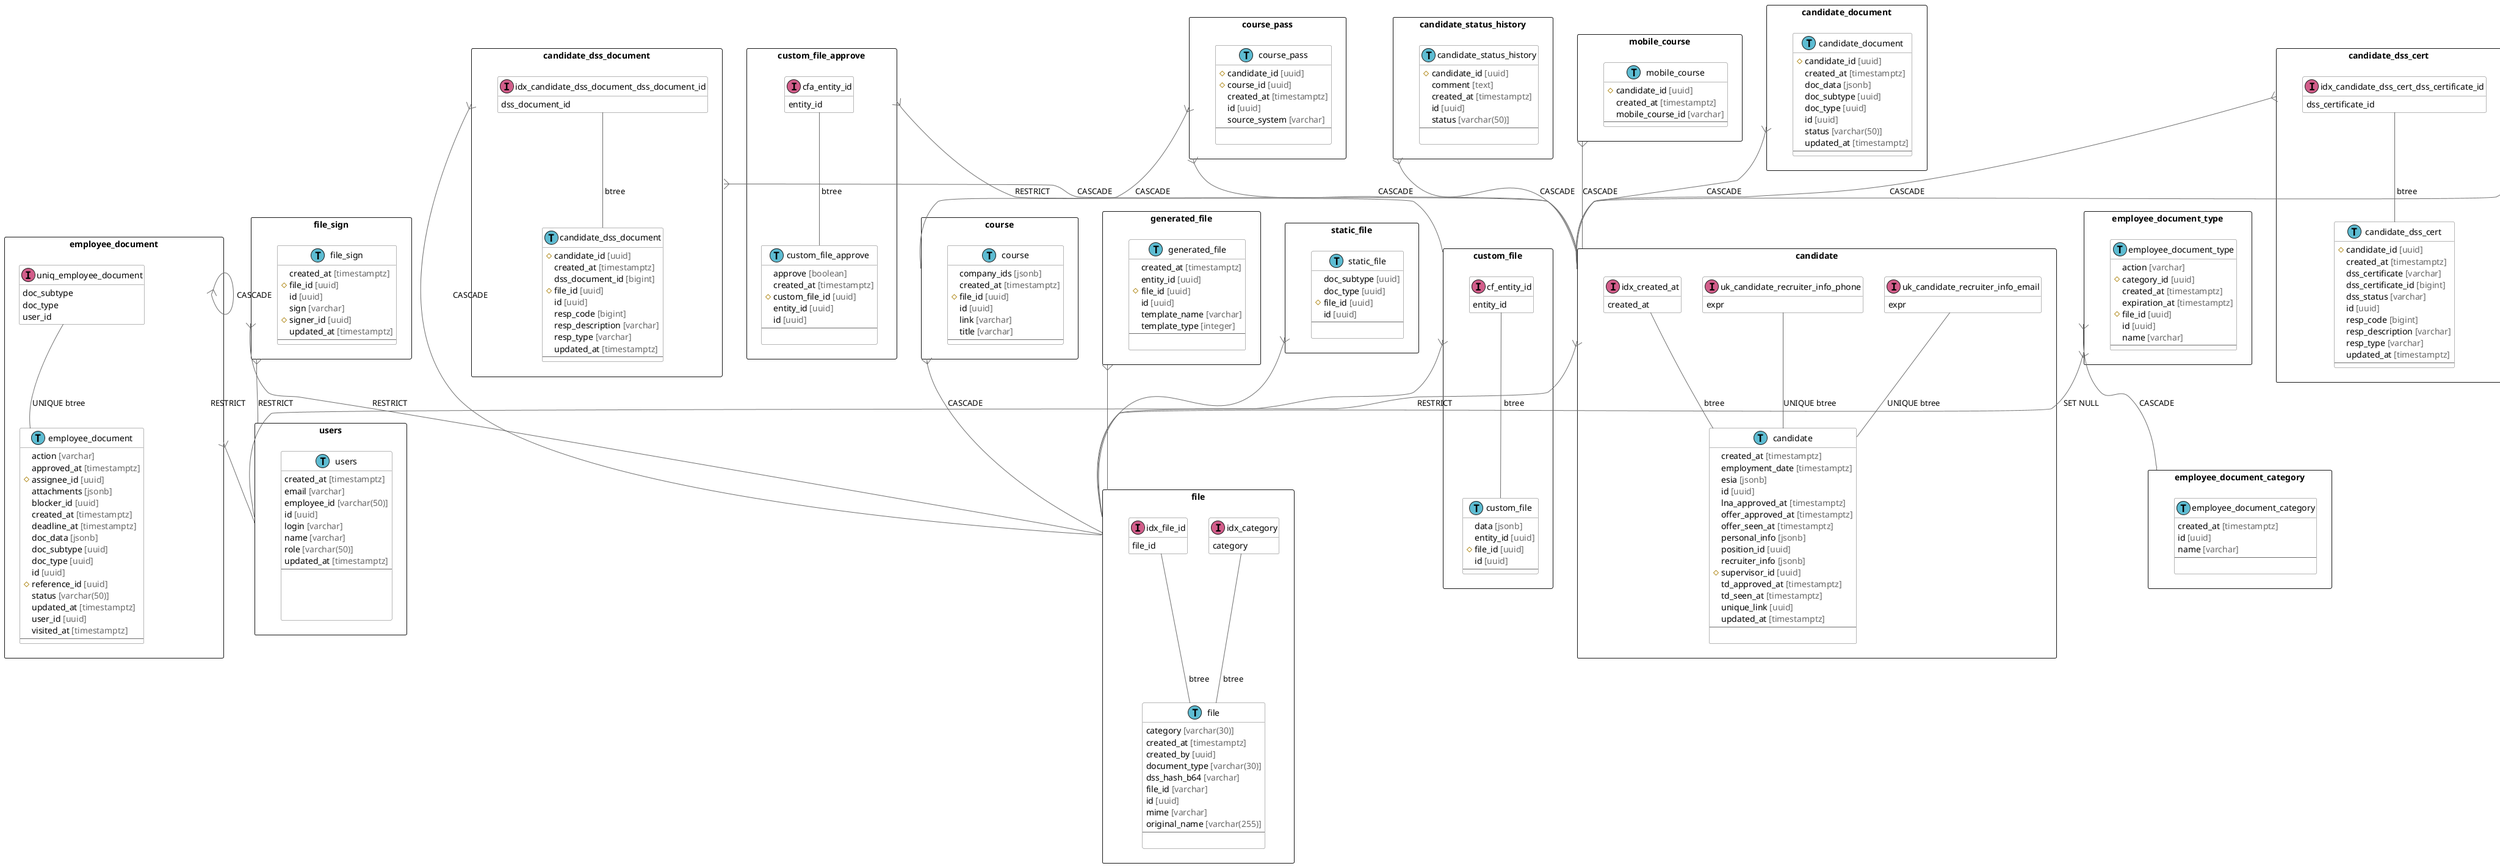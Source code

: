 @startuml
hide methods
hide stereotypes

skinparam class {
	BackgroundColor White
	BorderColor #6E6E6E
	ArrowColor #6E6E6E
}

' tables
rectangle "candidate" {
	entity candidate as "candidate" << (T,#5DBCD2) >> {
		created_at <font color="#666666">[timestamptz]</font>
		employment_date <font color="#666666">[timestamptz]</font>
		esia <font color="#666666">[jsonb]</font>
		id <font color="#666666">[uuid]</font>
		lna_approved_at <font color="#666666">[timestamptz]</font>
		offer_approved_at <font color="#666666">[timestamptz]</font>
		offer_seen_at <font color="#666666">[timestamptz]</font>
		personal_info <font color="#666666">[jsonb]</font>
		position_id <font color="#666666">[uuid]</font>
		recruiter_info <font color="#666666">[jsonb]</font>
		# supervisor_id <font color="#666666">[uuid]</font>
		td_approved_at <font color="#666666">[timestamptz]</font>
		td_seen_at <font color="#666666">[timestamptz]</font>
		unique_link <font color="#666666">[uuid]</font>
		updated_at <font color="#666666">[timestamptz]</font>
	--
	
	}
	entity idx_created_at as "idx_created_at" << (I,#D25D8A) >> {
		created_at
	}
	"idx_created_at" -- "candidate" : " btree "
	entity uk_candidate_recruiter_info_email as "uk_candidate_recruiter_info_email" << (I,#D25D8A) >> {
		expr
	}
	"uk_candidate_recruiter_info_email" -- "candidate" : "UNIQUE btree "
	entity uk_candidate_recruiter_info_phone as "uk_candidate_recruiter_info_phone" << (I,#D25D8A) >> {
		expr
	}
	"uk_candidate_recruiter_info_phone" -- "candidate" : "UNIQUE btree "
}
rectangle "candidate_document" {
	entity candidate_document as "candidate_document" << (T,#5DBCD2) >> {
		# candidate_id <font color="#666666">[uuid]</font>
		created_at <font color="#666666">[timestamptz]</font>
		doc_data <font color="#666666">[jsonb]</font>
		doc_subtype <font color="#666666">[uuid]</font>
		doc_type <font color="#666666">[uuid]</font>
		id <font color="#666666">[uuid]</font>
		status <font color="#666666">[varchar(50)]</font>
		updated_at <font color="#666666">[timestamptz]</font>
	--
	}
}
rectangle "candidate_dss_cert" {
	entity candidate_dss_cert as "candidate_dss_cert" << (T,#5DBCD2) >> {
		# candidate_id <font color="#666666">[uuid]</font>
		created_at <font color="#666666">[timestamptz]</font>
		dss_certificate <font color="#666666">[varchar]</font>
		dss_certificate_id <font color="#666666">[bigint]</font>
		dss_status <font color="#666666">[varchar]</font>
		id <font color="#666666">[uuid]</font>
		resp_code <font color="#666666">[bigint]</font>
		resp_description <font color="#666666">[varchar]</font>
		resp_type <font color="#666666">[varchar]</font>
		updated_at <font color="#666666">[timestamptz]</font>
	--
	}
	entity idx_candidate_dss_cert_dss_certificate_id as "idx_candidate_dss_cert_dss_certificate_id" << (I,#D25D8A) >> {
		dss_certificate_id
	}
	"idx_candidate_dss_cert_dss_certificate_id" -- "candidate_dss_cert" : " btree "
}
rectangle "candidate_dss_document" {
	entity candidate_dss_document as "candidate_dss_document" << (T,#5DBCD2) >> {
		# candidate_id <font color="#666666">[uuid]</font>
		created_at <font color="#666666">[timestamptz]</font>
		dss_document_id <font color="#666666">[bigint]</font>
		# file_id <font color="#666666">[uuid]</font>
		id <font color="#666666">[uuid]</font>
		resp_code <font color="#666666">[bigint]</font>
		resp_description <font color="#666666">[varchar]</font>
		resp_type <font color="#666666">[varchar]</font>
		updated_at <font color="#666666">[timestamptz]</font>
	--
	}
	entity idx_candidate_dss_document_dss_document_id as "idx_candidate_dss_document_dss_document_id" << (I,#D25D8A) >> {
		dss_document_id
	}
	"idx_candidate_dss_document_dss_document_id" -- "candidate_dss_document" : " btree "
}
rectangle "candidate_dss_sign" {
	entity candidate_dss_sign as "candidate_dss_sign" << (T,#5DBCD2) >> {
		created_at <font color="#666666">[timestamptz]</font>
		dss_document_id <font color="#666666">[bigint]</font>
		dss_document_sign_status <font color="#666666">[varchar]</font>
		dss_sign_status <font color="#666666">[varchar]</font>
		dss_signature <font color="#666666">[varchar]</font>
		dss_signature_id <font color="#666666">[bigint]</font>
		id <font color="#666666">[uuid]</font>
		resp_code <font color="#666666">[bigint]</font>
		resp_description <font color="#666666">[varchar]</font>
		resp_type <font color="#666666">[varchar]</font>
		updated_at <font color="#666666">[timestamptz]</font>
	--
	}
	entity idx_candidate_dss_sign_dss_document_id as "idx_candidate_dss_sign_dss_document_id" << (I,#D25D8A) >> {
		dss_document_id
	}
	"idx_candidate_dss_sign_dss_document_id" -- "candidate_dss_sign" : " btree "
	entity idx_candidate_dss_sign_dss_signature_id as "idx_candidate_dss_sign_dss_signature_id" << (I,#D25D8A) >> {
		dss_signature_id
	}
	"idx_candidate_dss_sign_dss_signature_id" -- "candidate_dss_sign" : " btree "
}
rectangle "candidate_dss_user" {
	entity candidate_dss_user as "candidate_dss_user" << (T,#5DBCD2) >> {
		# candidate_id <font color="#666666">[uuid]</font>
		created_at <font color="#666666">[timestamptz]</font>
		dss_password <font color="#666666">[varchar]</font>
		dss_user_id <font color="#666666">[bigint]</font>
		id <font color="#666666">[uuid]</font>
		resp_code <font color="#666666">[bigint]</font>
		resp_description <font color="#666666">[varchar]</font>
		resp_type <font color="#666666">[varchar]</font>
		updated_at <font color="#666666">[timestamptz]</font>
	--
	}
	entity idx_candidate_dss_user_dss_user_id as "idx_candidate_dss_user_dss_user_id" << (I,#D25D8A) >> {
		dss_user_id
	}
	"idx_candidate_dss_user_dss_user_id" -- "candidate_dss_user" : " btree "
}
rectangle "candidate_status_history" {
	entity candidate_status_history as "candidate_status_history" << (T,#5DBCD2) >> {
		# candidate_id <font color="#666666">[uuid]</font>
		comment <font color="#666666">[text]</font>
		created_at <font color="#666666">[timestamptz]</font>
		id <font color="#666666">[uuid]</font>
		status <font color="#666666">[varchar(50)]</font>
	--
	
	}
}
rectangle "cities_mts" {
	entity cities_mts as "cities_mts" << (T,#5DBCD2) >> {
		id <font color="#666666">[uuid]</font>
		name <font color="#666666">[varchar]</font>
	--
	
	}
}
rectangle "course" {
	entity course as "course" << (T,#5DBCD2) >> {
		company_ids <font color="#666666">[jsonb]</font>
		created_at <font color="#666666">[timestamptz]</font>
		# file_id <font color="#666666">[uuid]</font>
		id <font color="#666666">[uuid]</font>
		link <font color="#666666">[varchar]</font>
		title <font color="#666666">[varchar]</font>
	--
	}
}
rectangle "course_pass" {
	entity course_pass as "course_pass" << (T,#5DBCD2) >> {
		# candidate_id <font color="#666666">[uuid]</font>
		# course_id <font color="#666666">[uuid]</font>
		created_at <font color="#666666">[timestamptz]</font>
		id <font color="#666666">[uuid]</font>
		source_system <font color="#666666">[varchar]</font>
	--
	
	}
}
rectangle "custom_file" {
	entity custom_file as "custom_file" << (T,#5DBCD2) >> {
		data <font color="#666666">[jsonb]</font>
		entity_id <font color="#666666">[uuid]</font>
		# file_id <font color="#666666">[uuid]</font>
		id <font color="#666666">[uuid]</font>
	--
	}
	entity cf_entity_id as "cf_entity_id" << (I,#D25D8A) >> {
		entity_id
	}
	"cf_entity_id" -- "custom_file" : " btree "
}
rectangle "custom_file_approve" {
	entity custom_file_approve as "custom_file_approve" << (T,#5DBCD2) >> {
		approve <font color="#666666">[boolean]</font>
		created_at <font color="#666666">[timestamptz]</font>
		# custom_file_id <font color="#666666">[uuid]</font>
		entity_id <font color="#666666">[uuid]</font>
		id <font color="#666666">[uuid]</font>
	--
	
	}
	entity cfa_entity_id as "cfa_entity_id" << (I,#D25D8A) >> {
		entity_id
	}
	"cfa_entity_id" -- "custom_file_approve" : " btree "
}
rectangle "dictionaries" {
	entity dictionaries as "dictionaries" << (T,#5DBCD2) >> {
		data <font color="#666666">[jsonb]</font>
		dictionary_name <font color="#666666">[varchar(50)]</font>
		id <font color="#666666">[uuid]</font>
		parent_id <font color="#666666">[uuid]</font>
		value <font color="#666666">[varchar(50)]</font>
	--
	
	}
}
rectangle "document_template" {
	entity document_template as "document_template" << (T,#5DBCD2) >> {
		doc_subtype <font color="#666666">[uuid]</font>
		doc_type <font color="#666666">[uuid]</font>
		status <font color="#666666">[varchar]</font>
		# template_name <font color="#666666">[varchar]</font>
		# template_type <font color="#666666">[integer]</font>
	--
	}
}
rectangle "employee_document" {
	entity employee_document as "employee_document" << (T,#5DBCD2) >> {
		action <font color="#666666">[varchar]</font>
		approved_at <font color="#666666">[timestamptz]</font>
		# assignee_id <font color="#666666">[uuid]</font>
		attachments <font color="#666666">[jsonb]</font>
		blocker_id <font color="#666666">[uuid]</font>
		created_at <font color="#666666">[timestamptz]</font>
		deadline_at <font color="#666666">[timestamptz]</font>
		doc_data <font color="#666666">[jsonb]</font>
		doc_subtype <font color="#666666">[uuid]</font>
		doc_type <font color="#666666">[uuid]</font>
		id <font color="#666666">[uuid]</font>
		# reference_id <font color="#666666">[uuid]</font>
		status <font color="#666666">[varchar(50)]</font>
		updated_at <font color="#666666">[timestamptz]</font>
		user_id <font color="#666666">[uuid]</font>
		visited_at <font color="#666666">[timestamptz]</font>
	--
	}
	entity uniq_employee_document as "uniq_employee_document" << (I,#D25D8A) >> {
		doc_subtype
		doc_type
		user_id
	}
	"uniq_employee_document" -- "employee_document" : "UNIQUE btree "
}
rectangle "employee_document_category" {
	entity employee_document_category as "employee_document_category" << (T,#5DBCD2) >> {
		created_at <font color="#666666">[timestamptz]</font>
		id <font color="#666666">[uuid]</font>
		name <font color="#666666">[varchar]</font>
	--
	
	}
}
rectangle "employee_document_type" {
	entity employee_document_type as "employee_document_type" << (T,#5DBCD2) >> {
		action <font color="#666666">[varchar]</font>
		# category_id <font color="#666666">[uuid]</font>
		created_at <font color="#666666">[timestamptz]</font>
		expiration_at <font color="#666666">[timestamptz]</font>
		# file_id <font color="#666666">[uuid]</font>
		id <font color="#666666">[uuid]</font>
		name <font color="#666666">[varchar]</font>
	--
	}
}
rectangle "file" {
	entity file as "file" << (T,#5DBCD2) >> {
		category <font color="#666666">[varchar(30)]</font>
		created_at <font color="#666666">[timestamptz]</font>
		created_by <font color="#666666">[uuid]</font>
		document_type <font color="#666666">[varchar(30)]</font>
		dss_hash_b64 <font color="#666666">[varchar]</font>
		file_id <font color="#666666">[varchar]</font>
		id <font color="#666666">[uuid]</font>
		mime <font color="#666666">[varchar]</font>
		original_name <font color="#666666">[varchar(255)]</font>
	--
	
	}
	entity idx_category as "idx_category" << (I,#D25D8A) >> {
		category
	}
	"idx_category" -- "file" : " btree "
	entity idx_file_id as "idx_file_id" << (I,#D25D8A) >> {
		file_id
	}
	"idx_file_id" -- "file" : " btree "
}
rectangle "file_sign" {
	entity file_sign as "file_sign" << (T,#5DBCD2) >> {
		created_at <font color="#666666">[timestamptz]</font>
		# file_id <font color="#666666">[uuid]</font>
		id <font color="#666666">[uuid]</font>
		sign <font color="#666666">[varchar]</font>
		# signer_id <font color="#666666">[uuid]</font>
		updated_at <font color="#666666">[timestamptz]</font>
	--
	}
}
rectangle "firm" {
	entity firm as "firm" << (T,#5DBCD2) >> {
		id <font color="#666666">[uuid]</font>
		name <font color="#666666">[varchar]</font>
	--
	}
}
rectangle "forms" {
	entity forms as "forms" << (T,#5DBCD2) >> {
		description <font color="#666666">[varchar]</font>
		doc_subtype <font color="#666666">[uuid]</font>
		# doc_type <font color="#666666">[uuid]</font>
		fields <font color="#666666">[jsonb]</font>
		title <font color="#666666">[varchar]</font>
	--
	}
}
rectangle "generated_file" {
	entity generated_file as "generated_file" << (T,#5DBCD2) >> {
		created_at <font color="#666666">[timestamptz]</font>
		entity_id <font color="#666666">[uuid]</font>
		# file_id <font color="#666666">[uuid]</font>
		id <font color="#666666">[uuid]</font>
		template_name <font color="#666666">[varchar]</font>
		template_type <font color="#666666">[integer]</font>
	--
	
	}
}
rectangle "goose_db_version" {
	entity goose_db_version as "goose_db_version" << (T,#5DBCD2) >> {
		id <font color="#666666">[integer]</font>
		is_applied <font color="#666666">[boolean]</font>
		tstamp <font color="#666666">[timestamp without time zone]</font>
		version_id <font color="#666666">[bigint]</font>
	--
	}
}
rectangle "hr_schedule" {
	entity hr_schedule as "hr_schedule" << (T,#5DBCD2) >> {
		id <font color="#666666">[uuid]</font>
		region <font color="#666666">[varchar]</font>
		reserved <font color="#666666">[integer]</font>
		slots <font color="#666666">[integer]</font>
		time <font color="#666666">[timestamptz]</font>
	--
	
	}
}
rectangle "mobile_course" {
	entity mobile_course as "mobile_course" << (T,#5DBCD2) >> {
		# candidate_id <font color="#666666">[uuid]</font>
		created_at <font color="#666666">[timestamptz]</font>
		mobile_course_id <font color="#666666">[varchar]</font>
	--
	}
}
rectangle "notify_email" {
	entity notify_email as "notify_email" << (T,#5DBCD2) >> {
		additional_info <font color="#666666">[jsonb]</font>
		created_at <font color="#666666">[timestamptz]</font>
		error <font color="#666666">[varchar]</font>
		id <font color="#666666">[uuid]</font>
		payload <font color="#666666">[jsonb]</font>
		to_addr <font color="#666666">[varchar]</font>
		tpl <font color="#666666">[varchar]</font>
	--
	}
	entity idx_to_addr as "idx_to_addr" << (I,#D25D8A) >> {
		to_addr
	}
	"idx_to_addr" -- "notify_email" : " btree "
}
rectangle "oebs_hr_xxhr_kategoriya_godnosti_k_voen_slujbe" {
	entity oebs_hr_xxhr_kategoriya_godnosti_k_voen_slujbe as "oebs_hr_xxhr_kategoriya_godnosti_k_voen_slujbe" << (T,#5DBCD2) >> {
		description <font color="#666666">[varchar(150)]</font>
		id <font color="#666666">[uuid]</font>
		value <font color="#666666">[varchar(150)]</font>
	--
	}
}
rectangle "oebs_hr_xxhr_sostav_officer" {
	entity oebs_hr_xxhr_sostav_officer as "oebs_hr_xxhr_sostav_officer" << (T,#5DBCD2) >> {
		description <font color="#666666">[varchar(150)]</font>
		id <font color="#666666">[uuid]</font>
		value <font color="#666666">[varchar(150)]</font>
	--
	}
}
rectangle "oebs_hr_xxhr_sostav_soldier" {
	entity oebs_hr_xxhr_sostav_soldier as "oebs_hr_xxhr_sostav_soldier" << (T,#5DBCD2) >> {
		description <font color="#666666">[varchar(150)]</font>
		id <font color="#666666">[uuid]</font>
		value <font color="#666666">[varchar(150)]</font>
	--
	}
}
rectangle "oebs_hr_xxhr_voinskoe_zvanije_officer" {
	entity oebs_hr_xxhr_voinskoe_zvanije_officer as "oebs_hr_xxhr_voinskoe_zvanije_officer" << (T,#5DBCD2) >> {
		description <font color="#666666">[varchar(150)]</font>
		id <font color="#666666">[uuid]</font>
		value <font color="#666666">[varchar(150)]</font>
	--
	}
}
rectangle "oebs_hr_xxhr_voinskoe_zvanije_soldier" {
	entity oebs_hr_xxhr_voinskoe_zvanije_soldier as "oebs_hr_xxhr_voinskoe_zvanije_soldier" << (T,#5DBCD2) >> {
		description <font color="#666666">[varchar(150)]</font>
		id <font color="#666666">[uuid]</font>
		value <font color="#666666">[varchar(150)]</font>
	--
	}
}
rectangle "person" {
	entity person as "person" << (T,#5DBCD2) >> {
		email <font color="#666666">[varchar]</font>
		employee_id <font color="#666666">[varchar(50)]</font>
		first_name <font color="#666666">[varchar]</font>
		id <font color="#666666">[uuid]</font>
		last_name <font color="#666666">[varchar]</font>
		login <font color="#666666">[varchar]</font>
		main_assignment <font color="#666666">[boolean]</font>
		patronymic_name <font color="#666666">[varchar]</font>
		position <font color="#666666">[varchar]</font>
	--
	}
}
rectangle "person_firm" {
	entity person_firm as "person_firm" << (T,#5DBCD2) >> {
		employee_id <font color="#666666">[varchar(50)]</font>
		firm_id <font color="#666666">[uuid]</font>
	--
	}
}
rectangle "person_info" {
	entity person_info as "person_info" << (T,#5DBCD2) >> {
		division <font color="#666666">[varchar]</font>
		employee_id <font color="#666666">[varchar(50)]</font>
		first_name <font color="#666666">[varchar]</font>
		id <font color="#666666">[uuid]</font>
		last_name <font color="#666666">[varchar]</font>
		patronymic_name <font color="#666666">[varchar]</font>
		position <font color="#666666">[varchar]</font>
		tab_num <font color="#666666">[varchar]</font>
	--
	
	}
}
rectangle "person_subdivision" {
	entity person_subdivision as "person_subdivision" << (T,#5DBCD2) >> {
		employee_id <font color="#666666">[varchar(50)]</font>
		subdivision_id <font color="#666666">[uuid]</font>
	--
	}
}
rectangle "position" {
	entity position as "position" << (T,#5DBCD2) >> {
		created_at <font color="#666666">[timestamptz]</font>
		# firm_id <font color="#666666">[uuid]</font>
		id <font color="#666666">[uuid]</font>
		medical_check_required <font color="#666666">[boolean]</font>
		name <font color="#666666">[varchar(255)]</font>
		# subdivision_id <font color="#666666">[uuid]</font>
		updated_at <font color="#666666">[timestamptz]</font>
	--
	}
}
rectangle "static_file" {
	entity static_file as "static_file" << (T,#5DBCD2) >> {
		doc_subtype <font color="#666666">[uuid]</font>
		doc_type <font color="#666666">[uuid]</font>
		# file_id <font color="#666666">[uuid]</font>
		id <font color="#666666">[uuid]</font>
	--
	
	}
}
rectangle "subdivision" {
	entity subdivision as "subdivision" << (T,#5DBCD2) >> {
		firm_id <font color="#666666">[uuid]</font>
		id <font color="#666666">[uuid]</font>
		name <font color="#666666">[varchar]</font>
		parent_id <font color="#666666">[uuid]</font>
	--
	}
}
rectangle "template" {
	entity template as "template" << (T,#5DBCD2) >> {
		data_collector <font color="#666666">[varchar]</font>
		file_ext <font color="#666666">[varchar]</font>
		template_name <font color="#666666">[varchar]</font>
		template_type <font color="#666666">[integer]</font>
	--
	}
}
rectangle "users" {
	entity users as "users" << (T,#5DBCD2) >> {
		created_at <font color="#666666">[timestamptz]</font>
		email <font color="#666666">[varchar]</font>
		employee_id <font color="#666666">[varchar(50)]</font>
		id <font color="#666666">[uuid]</font>
		login <font color="#666666">[varchar]</font>
		name <font color="#666666">[varchar]</font>
		role <font color="#666666">[varchar(50)]</font>
		updated_at <font color="#666666">[timestamptz]</font>
	--
	
	
	
	
	}
}

' relations
"candidate" }-- "users" : "RESTRICT"
"candidate_document" }-- "candidate" : "CASCADE"
"candidate_dss_cert" }-- "candidate" : "CASCADE"
"candidate_dss_document" }-- "candidate" : "CASCADE"
"candidate_dss_document" }-- "file" : "CASCADE"
"candidate_dss_user" }-- "candidate" : "CASCADE"
"candidate_status_history" }-- "candidate" : "CASCADE"
"course" }-- "file" : "CASCADE"
"course_pass" }-- "candidate" : "CASCADE"
"course_pass" }-- "course" : "CASCADE"
"custom_file" }-- "file" : ""
"custom_file_approve" }-- "custom_file" : "RESTRICT"
"document_template" }-- "template" : ""
"employee_document" }-- "users" : "RESTRICT"
"employee_document" }-- "employee_document" : "CASCADE"
"employee_document_type" }-- "employee_document_category" : "CASCADE"
"employee_document_type" }-- "file" : "SET NULL"
"file_sign" }-- "file" : "RESTRICT"
"file_sign" }-- "users" : "RESTRICT"
"forms" }-- "dictionaries" : "CASCADE"
"generated_file" }-- "file" : ""
"mobile_course" }-- "candidate" : "CASCADE"
"position" }-- "firm" : "RESTRICT"
"position" }-- "subdivision" : "RESTRICT"
"static_file" }-- "file" : ""

@enduml
